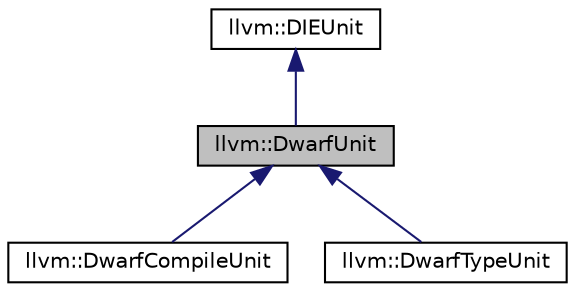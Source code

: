 digraph "llvm::DwarfUnit"
{
 // LATEX_PDF_SIZE
  bgcolor="transparent";
  edge [fontname="Helvetica",fontsize="10",labelfontname="Helvetica",labelfontsize="10"];
  node [fontname="Helvetica",fontsize="10",shape=record];
  Node1 [label="llvm::DwarfUnit",height=0.2,width=0.4,color="black", fillcolor="grey75", style="filled", fontcolor="black",tooltip="This dwarf writer support class manages information associated with a source file."];
  Node2 -> Node1 [dir="back",color="midnightblue",fontsize="10",style="solid",fontname="Helvetica"];
  Node2 [label="llvm::DIEUnit",height=0.2,width=0.4,color="black",URL="$classllvm_1_1DIEUnit.html",tooltip="Represents a compile or type unit."];
  Node1 -> Node3 [dir="back",color="midnightblue",fontsize="10",style="solid",fontname="Helvetica"];
  Node3 [label="llvm::DwarfCompileUnit",height=0.2,width=0.4,color="black",URL="$classllvm_1_1DwarfCompileUnit.html",tooltip=" "];
  Node1 -> Node4 [dir="back",color="midnightblue",fontsize="10",style="solid",fontname="Helvetica"];
  Node4 [label="llvm::DwarfTypeUnit",height=0.2,width=0.4,color="black",URL="$classllvm_1_1DwarfTypeUnit.html",tooltip=" "];
}
